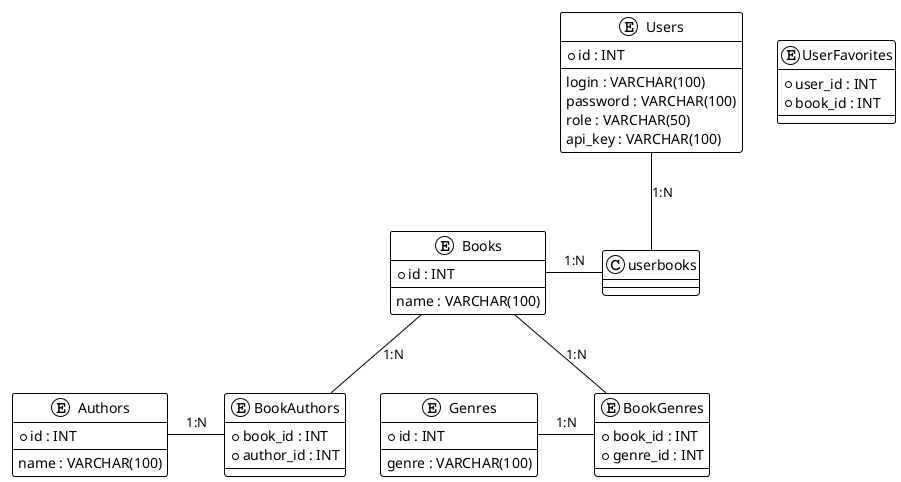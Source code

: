 @startuml
!theme plain
entity "Users" as users {
  + id : INT
  --
  login : VARCHAR(100)
  password : VARCHAR(100)
  role : VARCHAR(50)
  api_key : VARCHAR(100)
}

entity "Books" as books {
  + id : INT
  --
  name : VARCHAR(100)
}

entity "Authors" as authors {
  + id : INT
  --
  name : VARCHAR(100)
}

entity "Genres" as genres {
  + id : INT
  --
  genre : VARCHAR(100)
}

entity "BookAuthors" as bookauthors {
  + book_id : INT
  + author_id : INT
}

entity "BookGenres" as bookgenres {
  + book_id : INT
  + genre_id : INT
}

entity "UserFavorites" as userfavorites {
  + user_id : INT
  + book_id : INT
}

users -- userbooks : "1:N"
books - userbooks : "1:N"
books -- bookauthors : "1:N"
authors - bookauthors : "1:N"
books -- bookgenres : "1:N"
genres - bookgenres : "1:N"
@enduml
